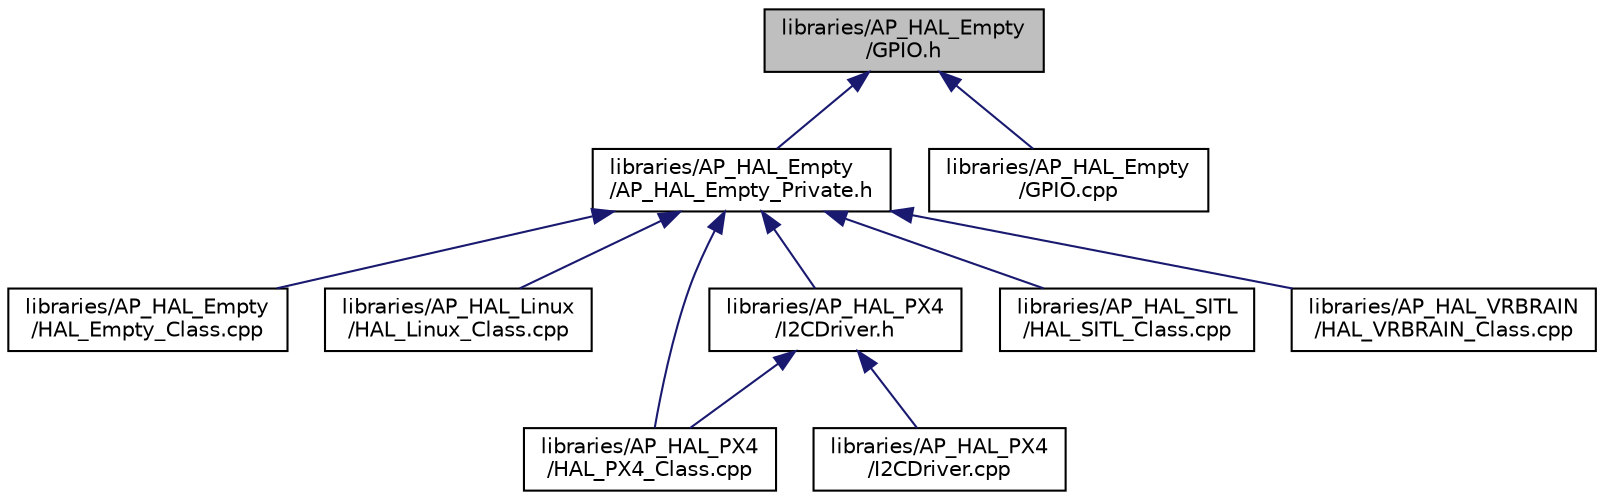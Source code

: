 digraph "libraries/AP_HAL_Empty/GPIO.h"
{
 // INTERACTIVE_SVG=YES
  edge [fontname="Helvetica",fontsize="10",labelfontname="Helvetica",labelfontsize="10"];
  node [fontname="Helvetica",fontsize="10",shape=record];
  Node1 [label="libraries/AP_HAL_Empty\l/GPIO.h",height=0.2,width=0.4,color="black", fillcolor="grey75", style="filled", fontcolor="black"];
  Node1 -> Node2 [dir="back",color="midnightblue",fontsize="10",style="solid",fontname="Helvetica"];
  Node2 [label="libraries/AP_HAL_Empty\l/AP_HAL_Empty_Private.h",height=0.2,width=0.4,color="black", fillcolor="white", style="filled",URL="$AP__HAL__Empty__Private_8h.html"];
  Node2 -> Node3 [dir="back",color="midnightblue",fontsize="10",style="solid",fontname="Helvetica"];
  Node3 [label="libraries/AP_HAL_Empty\l/HAL_Empty_Class.cpp",height=0.2,width=0.4,color="black", fillcolor="white", style="filled",URL="$HAL__Empty__Class_8cpp.html"];
  Node2 -> Node4 [dir="back",color="midnightblue",fontsize="10",style="solid",fontname="Helvetica"];
  Node4 [label="libraries/AP_HAL_Linux\l/HAL_Linux_Class.cpp",height=0.2,width=0.4,color="black", fillcolor="white", style="filled",URL="$HAL__Linux__Class_8cpp.html"];
  Node2 -> Node5 [dir="back",color="midnightblue",fontsize="10",style="solid",fontname="Helvetica"];
  Node5 [label="libraries/AP_HAL_PX4\l/I2CDriver.h",height=0.2,width=0.4,color="black", fillcolor="white", style="filled",URL="$PX4_2I2CDriver_8h.html"];
  Node5 -> Node6 [dir="back",color="midnightblue",fontsize="10",style="solid",fontname="Helvetica"];
  Node6 [label="libraries/AP_HAL_PX4\l/HAL_PX4_Class.cpp",height=0.2,width=0.4,color="black", fillcolor="white", style="filled",URL="$HAL__PX4__Class_8cpp.html"];
  Node5 -> Node7 [dir="back",color="midnightblue",fontsize="10",style="solid",fontname="Helvetica"];
  Node7 [label="libraries/AP_HAL_PX4\l/I2CDriver.cpp",height=0.2,width=0.4,color="black", fillcolor="white", style="filled",URL="$AP__HAL__PX4_2I2CDriver_8cpp.html"];
  Node2 -> Node6 [dir="back",color="midnightblue",fontsize="10",style="solid",fontname="Helvetica"];
  Node2 -> Node8 [dir="back",color="midnightblue",fontsize="10",style="solid",fontname="Helvetica"];
  Node8 [label="libraries/AP_HAL_SITL\l/HAL_SITL_Class.cpp",height=0.2,width=0.4,color="black", fillcolor="white", style="filled",URL="$HAL__SITL__Class_8cpp.html"];
  Node2 -> Node9 [dir="back",color="midnightblue",fontsize="10",style="solid",fontname="Helvetica"];
  Node9 [label="libraries/AP_HAL_VRBRAIN\l/HAL_VRBRAIN_Class.cpp",height=0.2,width=0.4,color="black", fillcolor="white", style="filled",URL="$HAL__VRBRAIN__Class_8cpp.html"];
  Node1 -> Node10 [dir="back",color="midnightblue",fontsize="10",style="solid",fontname="Helvetica"];
  Node10 [label="libraries/AP_HAL_Empty\l/GPIO.cpp",height=0.2,width=0.4,color="black", fillcolor="white", style="filled",URL="$AP__HAL__Empty_2GPIO_8cpp.html"];
}

